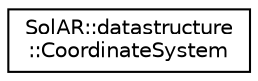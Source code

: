 digraph "Graphical Class Hierarchy"
{
  edge [fontname="Helvetica",fontsize="10",labelfontname="Helvetica",labelfontsize="10"];
  node [fontname="Helvetica",fontsize="10",shape=record];
  rankdir="LR";
  Node0 [label="SolAR::datastructure\l::CoordinateSystem",height=0.2,width=0.4,color="black", fillcolor="white", style="filled",URL="$class_sol_a_r_1_1datastructure_1_1_coordinate_system.html"];
}
